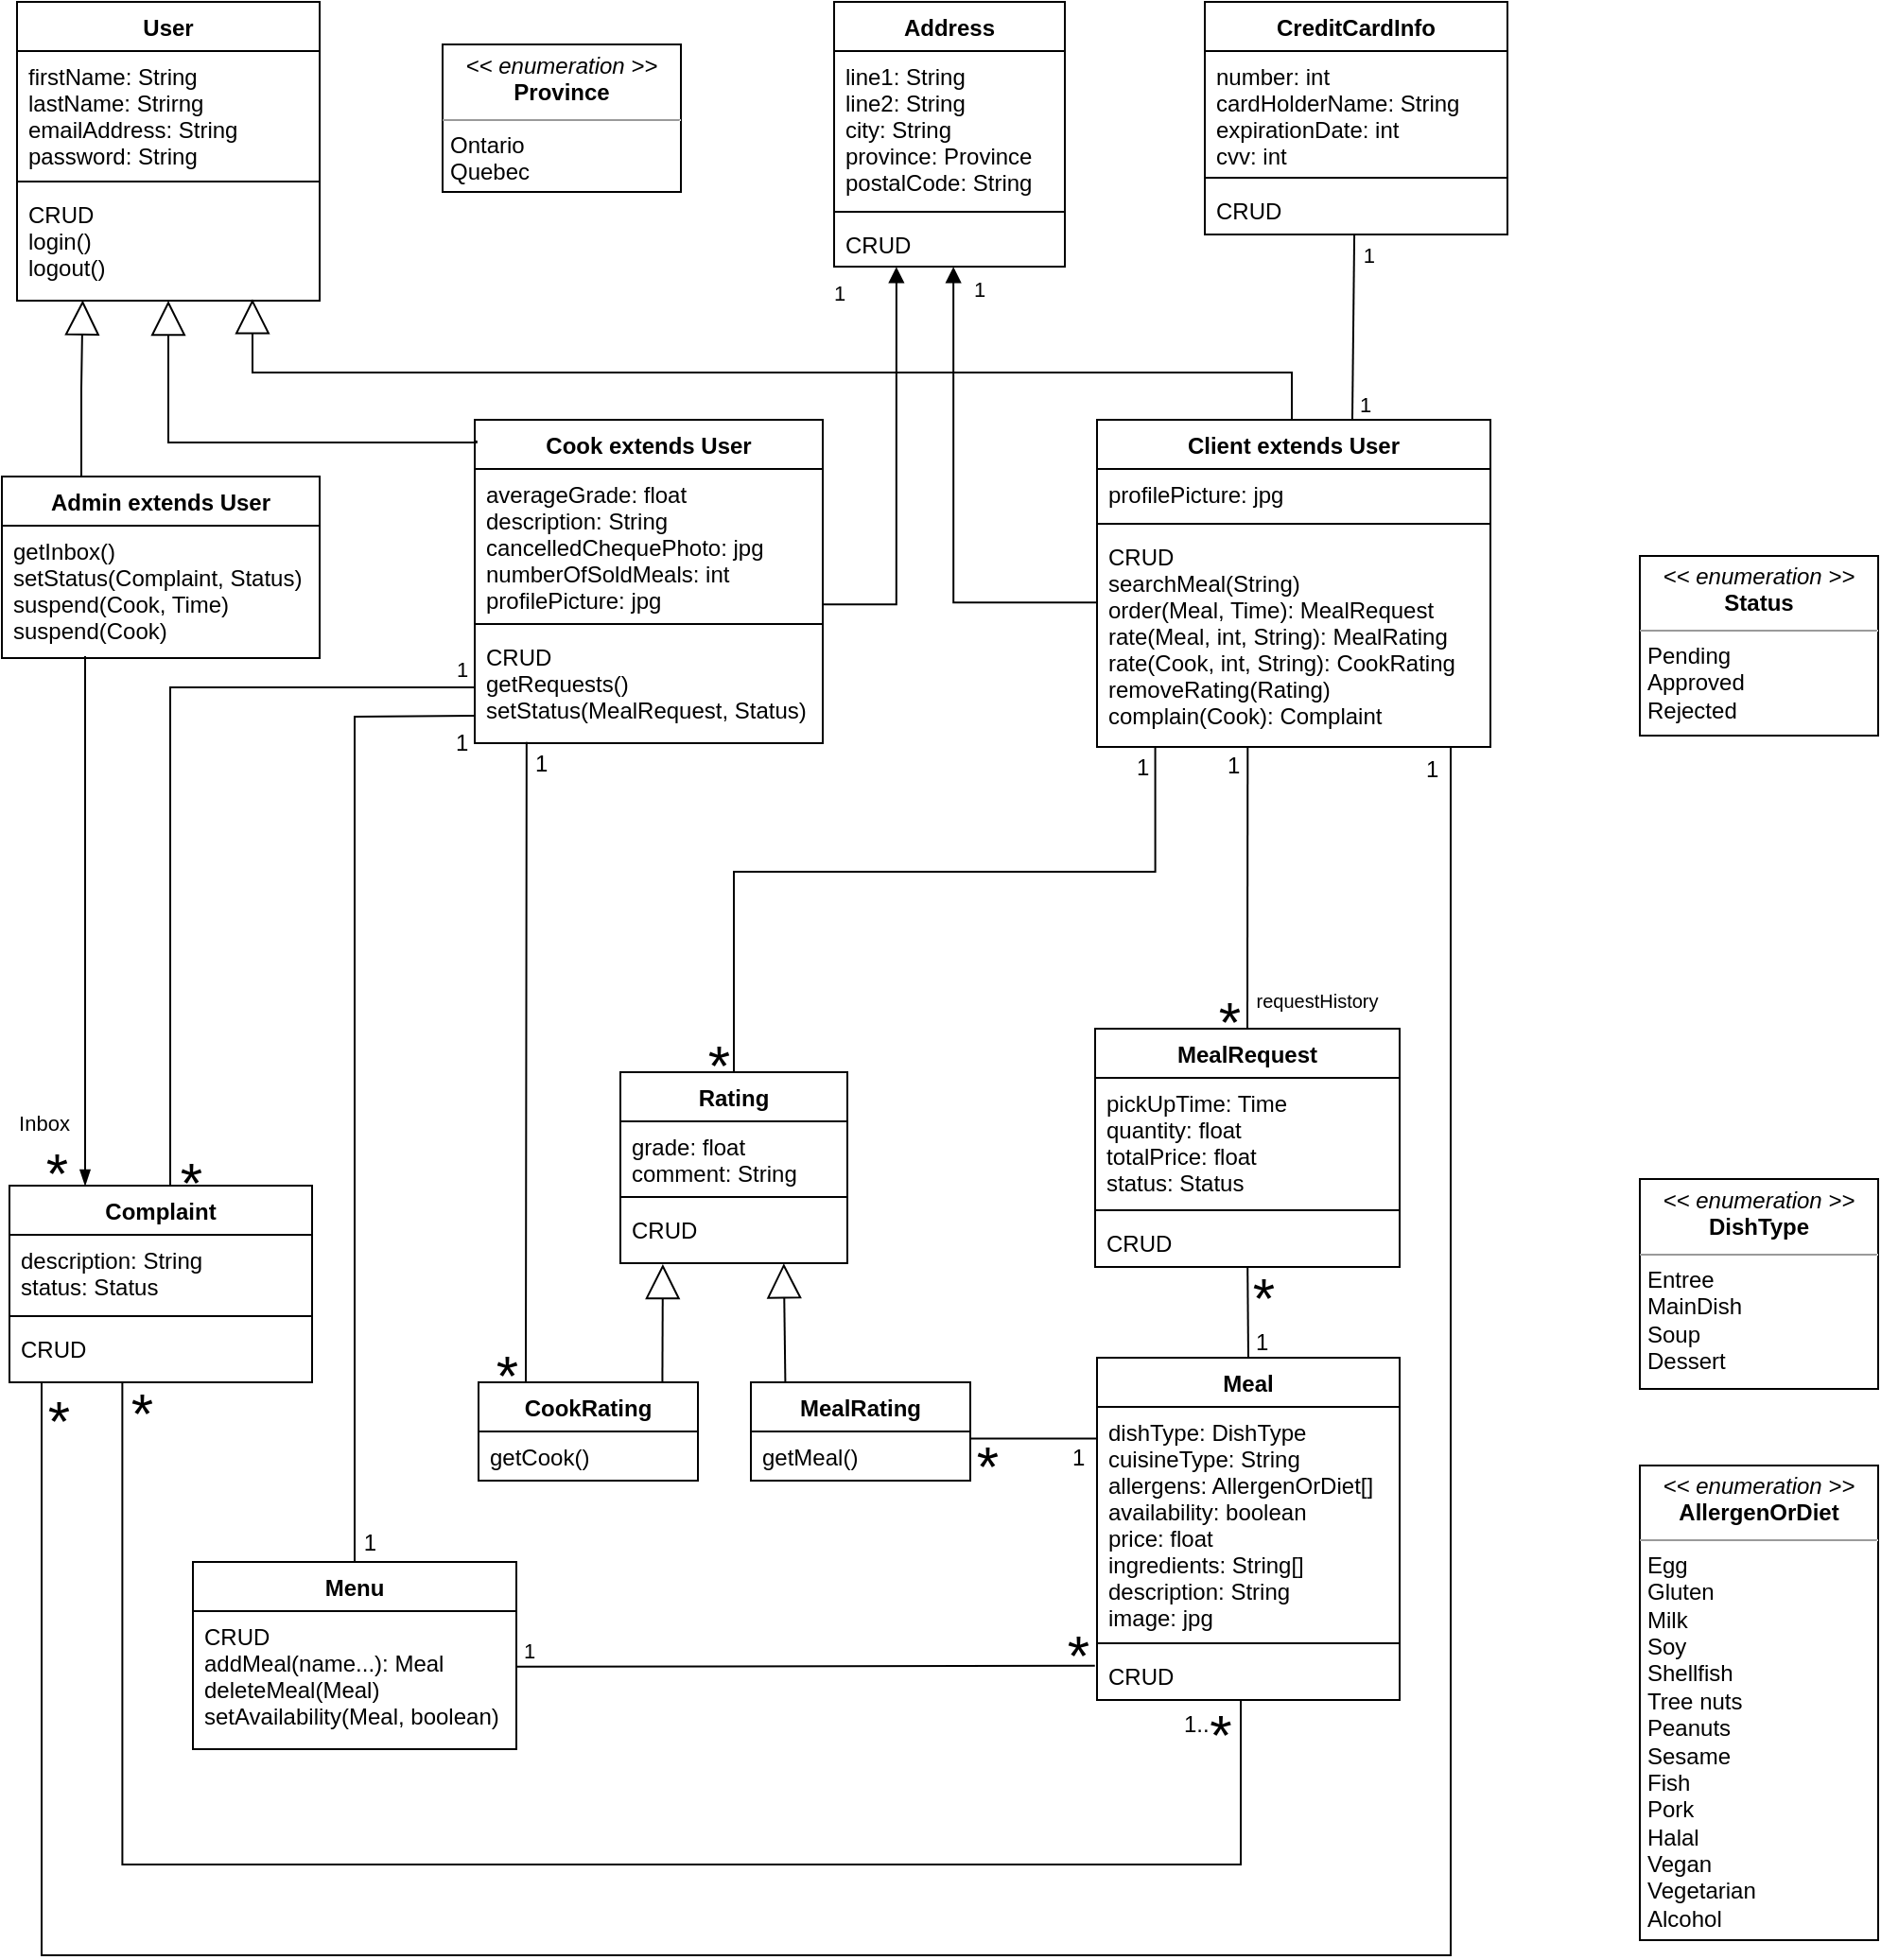 <mxfile version="20.5.0" type="google"><diagram name="Page-1" id="c4acf3e9-155e-7222-9cf6-157b1a14988f"><mxGraphModel dx="2076" dy="1142" grid="0" gridSize="10" guides="1" tooltips="1" connect="1" arrows="1" fold="1" page="1" pageScale="1" pageWidth="850" pageHeight="1100" background="none" math="0" shadow="0"><root><mxCell id="0"/><mxCell id="1" parent="0"/><mxCell id="-q9s0DJmHzJcEu9GA5iP-1" value="User" style="swimlane;fontStyle=1;align=center;verticalAlign=top;childLayout=stackLayout;horizontal=1;startSize=26;horizontalStack=0;resizeParent=1;resizeParentMax=0;resizeLast=0;collapsible=1;marginBottom=0;" parent="1" vertex="1"><mxGeometry x="41" y="11" width="160" height="158" as="geometry"/></mxCell><mxCell id="-q9s0DJmHzJcEu9GA5iP-2" value="firstName: String&#10;lastName: Strirng&#10;emailAddress: String&#10;password: String" style="text;strokeColor=none;fillColor=none;align=left;verticalAlign=top;spacingLeft=4;spacingRight=4;overflow=hidden;rotatable=0;points=[[0,0.5],[1,0.5]];portConstraint=eastwest;" parent="-q9s0DJmHzJcEu9GA5iP-1" vertex="1"><mxGeometry y="26" width="160" height="65" as="geometry"/></mxCell><mxCell id="-q9s0DJmHzJcEu9GA5iP-3" value="" style="line;strokeWidth=1;fillColor=none;align=left;verticalAlign=middle;spacingTop=-1;spacingLeft=3;spacingRight=3;rotatable=0;labelPosition=right;points=[];portConstraint=eastwest;strokeColor=inherit;" parent="-q9s0DJmHzJcEu9GA5iP-1" vertex="1"><mxGeometry y="91" width="160" height="8" as="geometry"/></mxCell><mxCell id="-q9s0DJmHzJcEu9GA5iP-4" value="CRUD&#10;login()&#10;logout()" style="text;strokeColor=none;fillColor=none;align=left;verticalAlign=top;spacingLeft=4;spacingRight=4;overflow=hidden;rotatable=0;points=[[0,0.5],[1,0.5]];portConstraint=eastwest;fontStyle=0" parent="-q9s0DJmHzJcEu9GA5iP-1" vertex="1"><mxGeometry y="99" width="160" height="59" as="geometry"/></mxCell><mxCell id="-q9s0DJmHzJcEu9GA5iP-23" value="&lt;p style=&quot;margin:0px;margin-top:4px;text-align:center;&quot;&gt;&lt;i&gt;&amp;lt;&amp;lt; enumeration &amp;gt;&amp;gt;&lt;/i&gt;&lt;br&gt;&lt;b&gt;Province&lt;/b&gt;&lt;/p&gt;&lt;hr size=&quot;1&quot;&gt;&lt;p style=&quot;margin:0px;margin-left:4px;&quot;&gt;Ontario&lt;/p&gt;&lt;p style=&quot;margin:0px;margin-left:4px;&quot;&gt;Quebec&lt;/p&gt;" style="verticalAlign=top;align=left;overflow=fill;fontSize=12;fontFamily=Helvetica;html=1;" parent="1" vertex="1"><mxGeometry x="266" y="33.5" width="126" height="78" as="geometry"/></mxCell><mxCell id="-q9s0DJmHzJcEu9GA5iP-24" value="Admin extends User" style="swimlane;fontStyle=1;align=center;verticalAlign=top;childLayout=stackLayout;horizontal=1;startSize=26;horizontalStack=0;resizeParent=1;resizeParentMax=0;resizeLast=0;collapsible=1;marginBottom=0;" parent="1" vertex="1"><mxGeometry x="33" y="262" width="168" height="96" as="geometry"/></mxCell><mxCell id="-q9s0DJmHzJcEu9GA5iP-27" value="getInbox()&#10;setStatus(Complaint, Status)&#10;suspend(Cook, Time)&#10;suspend(Cook)" style="text;strokeColor=none;fillColor=none;align=left;verticalAlign=top;spacingLeft=4;spacingRight=4;overflow=hidden;rotatable=0;points=[[0,0.5],[1,0.5]];portConstraint=eastwest;" parent="-q9s0DJmHzJcEu9GA5iP-24" vertex="1"><mxGeometry y="26" width="168" height="70" as="geometry"/></mxCell><mxCell id="-q9s0DJmHzJcEu9GA5iP-30" value="Cook extends User" style="swimlane;fontStyle=1;align=center;verticalAlign=top;childLayout=stackLayout;horizontal=1;startSize=26;horizontalStack=0;resizeParent=1;resizeParentMax=0;resizeLast=0;collapsible=1;marginBottom=0;" parent="1" vertex="1"><mxGeometry x="283" y="232" width="184" height="171" as="geometry"/></mxCell><mxCell id="-q9s0DJmHzJcEu9GA5iP-31" value="averageGrade: float&#10;description: String&#10;cancelledChequePhoto: jpg&#10;numberOfSoldMeals: int&#10;profilePicture: jpg" style="text;strokeColor=none;fillColor=none;align=left;verticalAlign=top;spacingLeft=4;spacingRight=4;overflow=hidden;rotatable=0;points=[[0,0.5],[1,0.5]];portConstraint=eastwest;" parent="-q9s0DJmHzJcEu9GA5iP-30" vertex="1"><mxGeometry y="26" width="184" height="78" as="geometry"/></mxCell><mxCell id="-q9s0DJmHzJcEu9GA5iP-32" value="" style="line;strokeWidth=1;fillColor=none;align=left;verticalAlign=middle;spacingTop=-1;spacingLeft=3;spacingRight=3;rotatable=0;labelPosition=right;points=[];portConstraint=eastwest;strokeColor=inherit;" parent="-q9s0DJmHzJcEu9GA5iP-30" vertex="1"><mxGeometry y="104" width="184" height="8" as="geometry"/></mxCell><mxCell id="-q9s0DJmHzJcEu9GA5iP-33" value="CRUD&#10;getRequests()&#10;setStatus(MealRequest, Status)" style="text;strokeColor=none;fillColor=none;align=left;verticalAlign=top;spacingLeft=4;spacingRight=4;overflow=hidden;rotatable=0;points=[[0,0.5],[1,0.5]];portConstraint=eastwest;" parent="-q9s0DJmHzJcEu9GA5iP-30" vertex="1"><mxGeometry y="112" width="184" height="59" as="geometry"/></mxCell><mxCell id="-q9s0DJmHzJcEu9GA5iP-35" value="" style="endArrow=block;endSize=16;endFill=0;html=1;rounded=0;exitX=0.005;exitY=0.064;exitDx=0;exitDy=0;exitPerimeter=0;edgeStyle=orthogonalEdgeStyle;" parent="1" source="-q9s0DJmHzJcEu9GA5iP-30" target="-q9s0DJmHzJcEu9GA5iP-4" edge="1"><mxGeometry width="160" relative="1" as="geometry"><mxPoint x="158" y="297" as="sourcePoint"/><mxPoint x="318" y="297" as="targetPoint"/><Array as="points"><mxPoint x="121" y="244"/></Array></mxGeometry></mxCell><mxCell id="-q9s0DJmHzJcEu9GA5iP-37" value="Client extends User" style="swimlane;fontStyle=1;align=center;verticalAlign=top;childLayout=stackLayout;horizontal=1;startSize=26;horizontalStack=0;resizeParent=1;resizeParentMax=0;resizeLast=0;collapsible=1;marginBottom=0;" parent="1" vertex="1"><mxGeometry x="612" y="232" width="208" height="173" as="geometry"/></mxCell><mxCell id="3aVULZ-P_Z6kBedLk_lF-31" value="profilePicture: jpg" style="text;strokeColor=none;fillColor=none;align=left;verticalAlign=top;spacingLeft=4;spacingRight=4;overflow=hidden;rotatable=0;points=[[0,0.5],[1,0.5]];portConstraint=eastwest;" parent="-q9s0DJmHzJcEu9GA5iP-37" vertex="1"><mxGeometry y="26" width="208" height="25" as="geometry"/></mxCell><mxCell id="3aVULZ-P_Z6kBedLk_lF-32" value="" style="line;strokeWidth=1;fillColor=none;align=left;verticalAlign=middle;spacingTop=-1;spacingLeft=3;spacingRight=3;rotatable=0;labelPosition=right;points=[];portConstraint=eastwest;strokeColor=inherit;labelBackgroundColor=none;fontSize=12;" parent="-q9s0DJmHzJcEu9GA5iP-37" vertex="1"><mxGeometry y="51" width="208" height="8" as="geometry"/></mxCell><mxCell id="-q9s0DJmHzJcEu9GA5iP-40" value="CRUD&#10;searchMeal(String)&#10;order(Meal, Time): MealRequest&#10;rate(Meal, int, String): MealRating&#10;rate(Cook, int, String): CookRating&#10;removeRating(Rating)&#10;complain(Cook): Complaint" style="text;strokeColor=none;fillColor=none;align=left;verticalAlign=top;spacingLeft=4;spacingRight=4;overflow=hidden;rotatable=0;points=[[0,0.5],[1,0.5]];portConstraint=eastwest;" parent="-q9s0DJmHzJcEu9GA5iP-37" vertex="1"><mxGeometry y="59" width="208" height="114" as="geometry"/></mxCell><mxCell id="-q9s0DJmHzJcEu9GA5iP-41" value="" style="endArrow=block;endSize=16;endFill=0;html=1;rounded=0;edgeStyle=orthogonalEdgeStyle;entryX=0.778;entryY=0.986;entryDx=0;entryDy=0;entryPerimeter=0;" parent="1" source="-q9s0DJmHzJcEu9GA5iP-37" target="-q9s0DJmHzJcEu9GA5iP-4" edge="1"><mxGeometry x="0.251" y="-77" width="160" relative="1" as="geometry"><mxPoint x="937" y="236" as="sourcePoint"/><mxPoint x="166" y="179" as="targetPoint"/><Array as="points"><mxPoint x="715" y="207"/><mxPoint x="166" y="207"/></Array><mxPoint x="1" as="offset"/></mxGeometry></mxCell><mxCell id="-q9s0DJmHzJcEu9GA5iP-42" value="" style="endArrow=block;endSize=16;endFill=0;html=1;rounded=0;exitX=0.25;exitY=0;exitDx=0;exitDy=0;entryX=0.217;entryY=0.996;entryDx=0;entryDy=0;entryPerimeter=0;edgeStyle=orthogonalEdgeStyle;" parent="1" source="-q9s0DJmHzJcEu9GA5iP-24" target="-q9s0DJmHzJcEu9GA5iP-4" edge="1"><mxGeometry x="0.037" y="117" width="160" relative="1" as="geometry"><mxPoint x="203" y="266" as="sourcePoint"/><mxPoint x="363" y="266" as="targetPoint"/><mxPoint as="offset"/></mxGeometry></mxCell><mxCell id="-q9s0DJmHzJcEu9GA5iP-43" value="Address" style="swimlane;fontStyle=1;align=center;verticalAlign=top;childLayout=stackLayout;horizontal=1;startSize=26;horizontalStack=0;resizeParent=1;resizeParentMax=0;resizeLast=0;collapsible=1;marginBottom=0;" parent="1" vertex="1"><mxGeometry x="473" y="11" width="122" height="140" as="geometry"/></mxCell><mxCell id="-q9s0DJmHzJcEu9GA5iP-44" value="line1: String&#10;line2: String&#10;city: String&#10;province: Province&#10;postalCode: String" style="text;strokeColor=none;fillColor=none;align=left;verticalAlign=top;spacingLeft=4;spacingRight=4;overflow=hidden;rotatable=0;points=[[0,0.5],[1,0.5]];portConstraint=eastwest;" parent="-q9s0DJmHzJcEu9GA5iP-43" vertex="1"><mxGeometry y="26" width="122" height="81" as="geometry"/></mxCell><mxCell id="-q9s0DJmHzJcEu9GA5iP-45" value="" style="line;strokeWidth=1;fillColor=none;align=left;verticalAlign=middle;spacingTop=-1;spacingLeft=3;spacingRight=3;rotatable=0;labelPosition=right;points=[];portConstraint=eastwest;strokeColor=inherit;" parent="-q9s0DJmHzJcEu9GA5iP-43" vertex="1"><mxGeometry y="107" width="122" height="8" as="geometry"/></mxCell><mxCell id="-q9s0DJmHzJcEu9GA5iP-46" value="CRUD" style="text;strokeColor=none;fillColor=none;align=left;verticalAlign=top;spacingLeft=4;spacingRight=4;overflow=hidden;rotatable=0;points=[[0,0.5],[1,0.5]];portConstraint=eastwest;" parent="-q9s0DJmHzJcEu9GA5iP-43" vertex="1"><mxGeometry y="115" width="122" height="25" as="geometry"/></mxCell><mxCell id="-q9s0DJmHzJcEu9GA5iP-47" value="CreditCardInfo" style="swimlane;fontStyle=1;align=center;verticalAlign=top;childLayout=stackLayout;horizontal=1;startSize=26;horizontalStack=0;resizeParent=1;resizeParentMax=0;resizeLast=0;collapsible=1;marginBottom=0;" parent="1" vertex="1"><mxGeometry x="669" y="11" width="160" height="123" as="geometry"/></mxCell><mxCell id="-q9s0DJmHzJcEu9GA5iP-48" value="number: int&#10;cardHolderName: String&#10;expirationDate: int&#10;cvv: int" style="text;strokeColor=none;fillColor=none;align=left;verticalAlign=top;spacingLeft=4;spacingRight=4;overflow=hidden;rotatable=0;points=[[0,0.5],[1,0.5]];portConstraint=eastwest;" parent="-q9s0DJmHzJcEu9GA5iP-47" vertex="1"><mxGeometry y="26" width="160" height="63" as="geometry"/></mxCell><mxCell id="-q9s0DJmHzJcEu9GA5iP-49" value="" style="line;strokeWidth=1;fillColor=none;align=left;verticalAlign=middle;spacingTop=-1;spacingLeft=3;spacingRight=3;rotatable=0;labelPosition=right;points=[];portConstraint=eastwest;strokeColor=inherit;" parent="-q9s0DJmHzJcEu9GA5iP-47" vertex="1"><mxGeometry y="89" width="160" height="8" as="geometry"/></mxCell><mxCell id="-q9s0DJmHzJcEu9GA5iP-50" value="CRUD" style="text;strokeColor=none;fillColor=none;align=left;verticalAlign=top;spacingLeft=4;spacingRight=4;overflow=hidden;rotatable=0;points=[[0,0.5],[1,0.5]];portConstraint=eastwest;" parent="-q9s0DJmHzJcEu9GA5iP-47" vertex="1"><mxGeometry y="97" width="160" height="26" as="geometry"/></mxCell><mxCell id="-q9s0DJmHzJcEu9GA5iP-54" value="" style="endArrow=block;endFill=1;html=1;align=left;verticalAlign=top;rounded=0;exitX=0.999;exitY=0.918;exitDx=0;exitDy=0;exitPerimeter=0;entryX=0.27;entryY=1.007;entryDx=0;entryDy=0;entryPerimeter=0;edgeStyle=orthogonalEdgeStyle;" parent="1" source="-q9s0DJmHzJcEu9GA5iP-31" target="-q9s0DJmHzJcEu9GA5iP-46" edge="1"><mxGeometry x="-0.784" y="-41" relative="1" as="geometry"><mxPoint x="660.816" y="333.572" as="sourcePoint"/><mxPoint x="676" y="206.5" as="targetPoint"/><mxPoint x="-5" y="19" as="offset"/></mxGeometry></mxCell><mxCell id="-q9s0DJmHzJcEu9GA5iP-55" value="1" style="edgeLabel;resizable=0;html=1;align=left;verticalAlign=bottom;" parent="-q9s0DJmHzJcEu9GA5iP-54" connectable="0" vertex="1"><mxGeometry x="-1" relative="1" as="geometry"><mxPoint x="78" y="-158" as="offset"/></mxGeometry></mxCell><mxCell id="-q9s0DJmHzJcEu9GA5iP-56" value="" style="endArrow=block;endFill=1;html=1;align=left;verticalAlign=top;rounded=0;exitX=0.001;exitY=0.33;exitDx=0;exitDy=0;exitPerimeter=0;entryX=0.517;entryY=1.003;entryDx=0;entryDy=0;entryPerimeter=0;edgeStyle=orthogonalEdgeStyle;" parent="1" source="-q9s0DJmHzJcEu9GA5iP-40" target="-q9s0DJmHzJcEu9GA5iP-46" edge="1"><mxGeometry x="-0.467" y="35" relative="1" as="geometry"><mxPoint x="408" y="230" as="sourcePoint"/><mxPoint x="707" y="198" as="targetPoint"/><mxPoint x="35" y="35" as="offset"/></mxGeometry></mxCell><mxCell id="-q9s0DJmHzJcEu9GA5iP-57" value="1" style="edgeLabel;resizable=0;html=1;align=left;verticalAlign=bottom;" parent="-q9s0DJmHzJcEu9GA5iP-56" connectable="0" vertex="1"><mxGeometry x="-1" relative="1" as="geometry"><mxPoint x="-141" y="-155" as="offset"/></mxGeometry></mxCell><mxCell id="-q9s0DJmHzJcEu9GA5iP-64" value="Complaint" style="swimlane;fontStyle=1;align=center;verticalAlign=top;childLayout=stackLayout;horizontal=1;startSize=26;horizontalStack=0;resizeParent=1;resizeParentMax=0;resizeLast=0;collapsible=1;marginBottom=0;" parent="1" vertex="1"><mxGeometry x="37" y="637" width="160" height="104" as="geometry"/></mxCell><mxCell id="-q9s0DJmHzJcEu9GA5iP-65" value="description: String&#10;status: Status" style="text;strokeColor=none;fillColor=none;align=left;verticalAlign=top;spacingLeft=4;spacingRight=4;overflow=hidden;rotatable=0;points=[[0,0.5],[1,0.5]];portConstraint=eastwest;" parent="-q9s0DJmHzJcEu9GA5iP-64" vertex="1"><mxGeometry y="26" width="160" height="39" as="geometry"/></mxCell><mxCell id="-q9s0DJmHzJcEu9GA5iP-66" value="" style="line;strokeWidth=1;fillColor=none;align=left;verticalAlign=middle;spacingTop=-1;spacingLeft=3;spacingRight=3;rotatable=0;labelPosition=right;points=[];portConstraint=eastwest;strokeColor=inherit;" parent="-q9s0DJmHzJcEu9GA5iP-64" vertex="1"><mxGeometry y="65" width="160" height="8" as="geometry"/></mxCell><mxCell id="-q9s0DJmHzJcEu9GA5iP-67" value="CRUD" style="text;strokeColor=none;fillColor=none;align=left;verticalAlign=top;spacingLeft=4;spacingRight=4;overflow=hidden;rotatable=0;points=[[0,0.5],[1,0.5]];portConstraint=eastwest;" parent="-q9s0DJmHzJcEu9GA5iP-64" vertex="1"><mxGeometry y="73" width="160" height="31" as="geometry"/></mxCell><mxCell id="-q9s0DJmHzJcEu9GA5iP-68" value="&lt;p style=&quot;margin:0px;margin-top:4px;text-align:center;&quot;&gt;&lt;i&gt;&amp;lt;&amp;lt; enumeration &amp;gt;&amp;gt;&lt;/i&gt;&lt;br&gt;&lt;b&gt;Status&lt;/b&gt;&lt;/p&gt;&lt;hr size=&quot;1&quot;&gt;&lt;p style=&quot;margin:0px;margin-left:4px;&quot;&gt;Pending&lt;/p&gt;&lt;p style=&quot;margin:0px;margin-left:4px;&quot;&gt;Approved&lt;/p&gt;&lt;p style=&quot;margin:0px;margin-left:4px;&quot;&gt;Rejected&lt;/p&gt;" style="verticalAlign=top;align=left;overflow=fill;fontSize=12;fontFamily=Helvetica;html=1;" parent="1" vertex="1"><mxGeometry x="899" y="304" width="126" height="95" as="geometry"/></mxCell><mxCell id="-q9s0DJmHzJcEu9GA5iP-69" value="Rating" style="swimlane;fontStyle=1;align=center;verticalAlign=top;childLayout=stackLayout;horizontal=1;startSize=26;horizontalStack=0;resizeParent=1;resizeParentMax=0;resizeLast=0;collapsible=1;marginBottom=0;" parent="1" vertex="1"><mxGeometry x="360" y="577" width="120" height="101" as="geometry"/></mxCell><mxCell id="-q9s0DJmHzJcEu9GA5iP-70" value="grade: float&#10;comment: String" style="text;strokeColor=none;fillColor=none;align=left;verticalAlign=top;spacingLeft=4;spacingRight=4;overflow=hidden;rotatable=0;points=[[0,0.5],[1,0.5]];portConstraint=eastwest;" parent="-q9s0DJmHzJcEu9GA5iP-69" vertex="1"><mxGeometry y="26" width="120" height="36" as="geometry"/></mxCell><mxCell id="-q9s0DJmHzJcEu9GA5iP-71" value="" style="line;strokeWidth=1;fillColor=none;align=left;verticalAlign=middle;spacingTop=-1;spacingLeft=3;spacingRight=3;rotatable=0;labelPosition=right;points=[];portConstraint=eastwest;strokeColor=inherit;" parent="-q9s0DJmHzJcEu9GA5iP-69" vertex="1"><mxGeometry y="62" width="120" height="8" as="geometry"/></mxCell><mxCell id="-q9s0DJmHzJcEu9GA5iP-72" value="CRUD" style="text;strokeColor=none;fillColor=none;align=left;verticalAlign=top;spacingLeft=4;spacingRight=4;overflow=hidden;rotatable=0;points=[[0,0.5],[1,0.5]];portConstraint=eastwest;" parent="-q9s0DJmHzJcEu9GA5iP-69" vertex="1"><mxGeometry y="70" width="120" height="31" as="geometry"/></mxCell><mxCell id="-q9s0DJmHzJcEu9GA5iP-79" value="CookRating" style="swimlane;fontStyle=1;align=center;verticalAlign=top;childLayout=stackLayout;horizontal=1;startSize=26;horizontalStack=0;resizeParent=1;resizeParentMax=0;resizeLast=0;collapsible=1;marginBottom=0;" parent="1" vertex="1"><mxGeometry x="285" y="741" width="116" height="52" as="geometry"/></mxCell><mxCell id="-q9s0DJmHzJcEu9GA5iP-82" value="getCook()" style="text;strokeColor=none;fillColor=none;align=left;verticalAlign=top;spacingLeft=4;spacingRight=4;overflow=hidden;rotatable=0;points=[[0,0.5],[1,0.5]];portConstraint=eastwest;" parent="-q9s0DJmHzJcEu9GA5iP-79" vertex="1"><mxGeometry y="26" width="116" height="26" as="geometry"/></mxCell><mxCell id="-q9s0DJmHzJcEu9GA5iP-83" value="" style="endArrow=none;html=1;rounded=0;fontSize=12;entryX=0.218;entryY=-0.008;entryDx=0;entryDy=0;entryPerimeter=0;edgeStyle=orthogonalEdgeStyle;exitX=0.149;exitY=0.99;exitDx=0;exitDy=0;exitPerimeter=0;" parent="1" source="-q9s0DJmHzJcEu9GA5iP-33" target="-q9s0DJmHzJcEu9GA5iP-79" edge="1"><mxGeometry relative="1" as="geometry"><mxPoint x="346" y="479" as="sourcePoint"/><mxPoint x="549" y="599" as="targetPoint"/><Array as="points"><mxPoint x="310" y="421"/><mxPoint x="310" y="421"/><mxPoint x="310" y="740"/></Array></mxGeometry></mxCell><mxCell id="-q9s0DJmHzJcEu9GA5iP-84" value="1" style="edgeLabel;resizable=0;html=1;align=left;verticalAlign=bottom;labelBackgroundColor=none;fontSize=12;" parent="-q9s0DJmHzJcEu9GA5iP-83" connectable="0" vertex="1"><mxGeometry x="-1" relative="1" as="geometry"><mxPoint x="3" y="20" as="offset"/></mxGeometry></mxCell><mxCell id="-q9s0DJmHzJcEu9GA5iP-85" value="&lt;font style=&quot;font-size: 30px;&quot;&gt;*&lt;/font&gt;" style="edgeLabel;resizable=0;html=1;align=right;verticalAlign=bottom;labelBackgroundColor=none;fontSize=12;" parent="-q9s0DJmHzJcEu9GA5iP-83" connectable="0" vertex="1"><mxGeometry x="1" relative="1" as="geometry"><mxPoint x="-4" y="17" as="offset"/></mxGeometry></mxCell><mxCell id="-q9s0DJmHzJcEu9GA5iP-86" value="MealRating" style="swimlane;fontStyle=1;align=center;verticalAlign=top;childLayout=stackLayout;horizontal=1;startSize=26;horizontalStack=0;resizeParent=1;resizeParentMax=0;resizeLast=0;collapsible=1;marginBottom=0;" parent="1" vertex="1"><mxGeometry x="429" y="741" width="116" height="52" as="geometry"/></mxCell><mxCell id="dLfZFS-E4HPgalOEL9z7-13" value="getMeal()" style="text;strokeColor=none;fillColor=none;align=left;verticalAlign=top;spacingLeft=4;spacingRight=4;overflow=hidden;rotatable=0;points=[[0,0.5],[1,0.5]];portConstraint=eastwest;" parent="-q9s0DJmHzJcEu9GA5iP-86" vertex="1"><mxGeometry y="26" width="116" height="26" as="geometry"/></mxCell><mxCell id="-q9s0DJmHzJcEu9GA5iP-92" value="" style="endArrow=block;endSize=16;endFill=0;html=1;rounded=0;exitX=0.838;exitY=0;exitDx=0;exitDy=0;exitPerimeter=0;entryX=0.187;entryY=1.016;entryDx=0;entryDy=0;entryPerimeter=0;" parent="1" source="-q9s0DJmHzJcEu9GA5iP-79" target="-q9s0DJmHzJcEu9GA5iP-72" edge="1"><mxGeometry x="0.037" y="117" width="160" relative="1" as="geometry"><mxPoint x="383" y="728" as="sourcePoint"/><mxPoint x="382" y="700" as="targetPoint"/><mxPoint as="offset"/></mxGeometry></mxCell><mxCell id="-q9s0DJmHzJcEu9GA5iP-93" value="" style="endArrow=block;endSize=16;endFill=0;html=1;rounded=0;entryX=0.72;entryY=1.003;entryDx=0;entryDy=0;entryPerimeter=0;exitX=0.157;exitY=0.004;exitDx=0;exitDy=0;exitPerimeter=0;" parent="1" source="-q9s0DJmHzJcEu9GA5iP-86" target="-q9s0DJmHzJcEu9GA5iP-72" edge="1"><mxGeometry x="0.037" y="117" width="160" relative="1" as="geometry"><mxPoint x="447" y="731" as="sourcePoint"/><mxPoint x="568" y="721" as="targetPoint"/><mxPoint as="offset"/></mxGeometry></mxCell><mxCell id="-q9s0DJmHzJcEu9GA5iP-94" value="&lt;p style=&quot;margin:0px;margin-top:4px;text-align:center;&quot;&gt;&lt;i&gt;&amp;lt;&amp;lt; enumeration &amp;gt;&amp;gt;&lt;/i&gt;&lt;br&gt;&lt;b&gt;AllergenOrDiet&lt;/b&gt;&lt;/p&gt;&lt;hr size=&quot;1&quot;&gt;&lt;p style=&quot;margin: 0px 0px 0px 4px;&quot;&gt;Egg&lt;/p&gt;&lt;p style=&quot;margin: 0px 0px 0px 4px;&quot;&gt;Gluten&lt;/p&gt;&lt;p style=&quot;margin: 0px 0px 0px 4px;&quot;&gt;Milk&lt;/p&gt;&lt;p style=&quot;margin: 0px 0px 0px 4px;&quot;&gt;Soy&lt;/p&gt;&lt;p style=&quot;margin: 0px 0px 0px 4px;&quot;&gt;Shellfish&lt;/p&gt;&lt;p style=&quot;margin: 0px 0px 0px 4px;&quot;&gt;Tree nuts&lt;/p&gt;&lt;p style=&quot;margin: 0px 0px 0px 4px;&quot;&gt;Peanuts&lt;/p&gt;&lt;p style=&quot;margin: 0px 0px 0px 4px;&quot;&gt;Sesame&lt;/p&gt;&lt;p style=&quot;margin: 0px 0px 0px 4px;&quot;&gt;Fish&lt;/p&gt;&lt;p style=&quot;margin: 0px 0px 0px 4px;&quot;&gt;Pork&lt;/p&gt;&lt;p style=&quot;margin: 0px 0px 0px 4px;&quot;&gt;Halal&lt;/p&gt;&lt;p style=&quot;margin: 0px 0px 0px 4px;&quot;&gt;Vegan&lt;/p&gt;&lt;p style=&quot;margin: 0px 0px 0px 4px;&quot;&gt;Vegetarian&lt;/p&gt;&lt;p style=&quot;margin: 0px 0px 0px 4px;&quot;&gt;Alcohol&lt;/p&gt;" style="verticalAlign=top;align=left;overflow=fill;fontSize=12;fontFamily=Helvetica;html=1;" parent="1" vertex="1"><mxGeometry x="899" y="785" width="126" height="251" as="geometry"/></mxCell><mxCell id="-q9s0DJmHzJcEu9GA5iP-95" value="&lt;p style=&quot;margin:0px;margin-top:4px;text-align:center;&quot;&gt;&lt;i&gt;&amp;lt;&amp;lt; enumeration &amp;gt;&amp;gt;&lt;/i&gt;&lt;br&gt;&lt;b&gt;DishType&lt;/b&gt;&lt;/p&gt;&lt;hr size=&quot;1&quot;&gt;&lt;p style=&quot;margin: 0px 0px 0px 4px;&quot;&gt;Entree&lt;/p&gt;&lt;p style=&quot;margin: 0px 0px 0px 4px;&quot;&gt;MainDish&lt;/p&gt;&lt;p style=&quot;margin: 0px 0px 0px 4px;&quot;&gt;Soup&lt;/p&gt;&lt;p style=&quot;margin: 0px 0px 0px 4px;&quot;&gt;Dessert&lt;/p&gt;" style="verticalAlign=top;align=left;overflow=fill;fontSize=12;fontFamily=Helvetica;html=1;" parent="1" vertex="1"><mxGeometry x="899" y="633.5" width="126" height="111" as="geometry"/></mxCell><mxCell id="-q9s0DJmHzJcEu9GA5iP-103" value="Meal" style="swimlane;fontStyle=1;align=center;verticalAlign=top;childLayout=stackLayout;horizontal=1;startSize=26;horizontalStack=0;resizeParent=1;resizeParentMax=0;resizeLast=0;collapsible=1;marginBottom=0;" parent="1" vertex="1"><mxGeometry x="612" y="728" width="160" height="181" as="geometry"/></mxCell><mxCell id="-q9s0DJmHzJcEu9GA5iP-104" value="dishType: DishType&#10;cuisineType: String&#10;allergens: AllergenOrDiet[]&#10;availability: boolean&#10;price: float&#10;ingredients: String[]&#10;description: String&#10;image: jpg" style="text;strokeColor=none;fillColor=none;align=left;verticalAlign=top;spacingLeft=4;spacingRight=4;overflow=hidden;rotatable=0;points=[[0,0.5],[1,0.5]];portConstraint=eastwest;" parent="-q9s0DJmHzJcEu9GA5iP-103" vertex="1"><mxGeometry y="26" width="160" height="121" as="geometry"/></mxCell><mxCell id="-q9s0DJmHzJcEu9GA5iP-105" value="" style="line;strokeWidth=1;fillColor=none;align=left;verticalAlign=middle;spacingTop=-1;spacingLeft=3;spacingRight=3;rotatable=0;labelPosition=right;points=[];portConstraint=eastwest;strokeColor=inherit;" parent="-q9s0DJmHzJcEu9GA5iP-103" vertex="1"><mxGeometry y="147" width="160" height="8" as="geometry"/></mxCell><mxCell id="-q9s0DJmHzJcEu9GA5iP-106" value="CRUD" style="text;strokeColor=none;fillColor=none;align=left;verticalAlign=top;spacingLeft=4;spacingRight=4;overflow=hidden;rotatable=0;points=[[0,0.5],[1,0.5]];portConstraint=eastwest;" parent="-q9s0DJmHzJcEu9GA5iP-103" vertex="1"><mxGeometry y="155" width="160" height="26" as="geometry"/></mxCell><mxCell id="-q9s0DJmHzJcEu9GA5iP-107" value="Menu" style="swimlane;fontStyle=1;align=center;verticalAlign=top;childLayout=stackLayout;horizontal=1;startSize=26;horizontalStack=0;resizeParent=1;resizeParentMax=0;resizeLast=0;collapsible=1;marginBottom=0;" parent="1" vertex="1"><mxGeometry x="134" y="836" width="171" height="99" as="geometry"/></mxCell><mxCell id="-q9s0DJmHzJcEu9GA5iP-110" value="CRUD&#10;addMeal(name...): Meal&#10;deleteMeal(Meal)&#10;setAvailability(Meal, boolean)&#10;" style="text;strokeColor=none;fillColor=none;align=left;verticalAlign=top;spacingLeft=4;spacingRight=4;overflow=hidden;rotatable=0;points=[[0,0.5],[1,0.5]];portConstraint=eastwest;" parent="-q9s0DJmHzJcEu9GA5iP-107" vertex="1"><mxGeometry y="26" width="171" height="73" as="geometry"/></mxCell><mxCell id="-q9s0DJmHzJcEu9GA5iP-111" value="MealRequest" style="swimlane;fontStyle=1;align=center;verticalAlign=top;childLayout=stackLayout;horizontal=1;startSize=26;horizontalStack=0;resizeParent=1;resizeParentMax=0;resizeLast=0;collapsible=1;marginBottom=0;" parent="1" vertex="1"><mxGeometry x="611" y="554" width="161" height="126" as="geometry"/></mxCell><mxCell id="-q9s0DJmHzJcEu9GA5iP-112" value="pickUpTime: Time&#10;quantity: float&#10;totalPrice: float&#10;status: Status" style="text;strokeColor=none;fillColor=none;align=left;verticalAlign=top;spacingLeft=4;spacingRight=4;overflow=hidden;rotatable=0;points=[[0,0.5],[1,0.5]];portConstraint=eastwest;" parent="-q9s0DJmHzJcEu9GA5iP-111" vertex="1"><mxGeometry y="26" width="161" height="66" as="geometry"/></mxCell><mxCell id="-q9s0DJmHzJcEu9GA5iP-113" value="" style="line;strokeWidth=1;fillColor=none;align=left;verticalAlign=middle;spacingTop=-1;spacingLeft=3;spacingRight=3;rotatable=0;labelPosition=right;points=[];portConstraint=eastwest;strokeColor=inherit;" parent="-q9s0DJmHzJcEu9GA5iP-111" vertex="1"><mxGeometry y="92" width="161" height="8" as="geometry"/></mxCell><mxCell id="-q9s0DJmHzJcEu9GA5iP-114" value="CRUD" style="text;strokeColor=none;fillColor=none;align=left;verticalAlign=top;spacingLeft=4;spacingRight=4;overflow=hidden;rotatable=0;points=[[0,0.5],[1,0.5]];portConstraint=eastwest;" parent="-q9s0DJmHzJcEu9GA5iP-111" vertex="1"><mxGeometry y="100" width="161" height="26" as="geometry"/></mxCell><mxCell id="-q9s0DJmHzJcEu9GA5iP-115" value="" style="endArrow=blockThin;html=1;rounded=0;fontSize=12;exitX=0.262;exitY=0.986;exitDx=0;exitDy=0;exitPerimeter=0;entryX=0.25;entryY=0;entryDx=0;entryDy=0;endFill=1;" parent="1" source="-q9s0DJmHzJcEu9GA5iP-27" target="-q9s0DJmHzJcEu9GA5iP-64" edge="1"><mxGeometry relative="1" as="geometry"><mxPoint x="264" y="519" as="sourcePoint"/><mxPoint x="424" y="519" as="targetPoint"/></mxGeometry></mxCell><mxCell id="-q9s0DJmHzJcEu9GA5iP-117" value="*" style="edgeLabel;resizable=0;html=1;align=right;verticalAlign=bottom;labelBackgroundColor=none;strokeWidth=12;fontSize=30;" parent="-q9s0DJmHzJcEu9GA5iP-115" connectable="0" vertex="1"><mxGeometry x="1" relative="1" as="geometry"><mxPoint x="-8" y="13" as="offset"/></mxGeometry></mxCell><mxCell id="7VfyJd80LTuh-UKs8Pog-1" value="Inbox" style="edgeLabel;html=1;align=center;verticalAlign=middle;resizable=0;points=[];" parent="-q9s0DJmHzJcEu9GA5iP-115" connectable="0" vertex="1"><mxGeometry x="0.693" y="1" relative="1" as="geometry"><mxPoint x="-23" y="10" as="offset"/></mxGeometry></mxCell><mxCell id="-q9s0DJmHzJcEu9GA5iP-121" value="" style="endArrow=none;html=1;rounded=0;fontSize=12;edgeStyle=orthogonalEdgeStyle;exitX=0.899;exitY=1;exitDx=0;exitDy=0;exitPerimeter=0;" parent="1" source="-q9s0DJmHzJcEu9GA5iP-40" target="-q9s0DJmHzJcEu9GA5iP-64" edge="1"><mxGeometry relative="1" as="geometry"><mxPoint x="799" y="406" as="sourcePoint"/><mxPoint x="207" y="514" as="targetPoint"/><Array as="points"><mxPoint x="799" y="1044"/><mxPoint x="54" y="1044"/></Array></mxGeometry></mxCell><mxCell id="-q9s0DJmHzJcEu9GA5iP-122" value="1" style="edgeLabel;resizable=0;html=1;align=left;verticalAlign=bottom;labelBackgroundColor=none;strokeWidth=12;fontSize=12;" parent="-q9s0DJmHzJcEu9GA5iP-121" connectable="0" vertex="1"><mxGeometry x="-1" relative="1" as="geometry"><mxPoint x="-15" y="20" as="offset"/></mxGeometry></mxCell><mxCell id="-q9s0DJmHzJcEu9GA5iP-123" value="*" style="edgeLabel;resizable=0;html=1;align=right;verticalAlign=bottom;labelBackgroundColor=none;strokeWidth=12;fontSize=30;" parent="-q9s0DJmHzJcEu9GA5iP-121" connectable="0" vertex="1"><mxGeometry x="1" relative="1" as="geometry"><mxPoint x="15" y="40" as="offset"/></mxGeometry></mxCell><mxCell id="-q9s0DJmHzJcEu9GA5iP-124" value="" style="endArrow=none;html=1;rounded=0;fontSize=12;exitX=0.001;exitY=0.754;exitDx=0;exitDy=0;exitPerimeter=0;edgeStyle=orthogonalEdgeStyle;" parent="1" source="-q9s0DJmHzJcEu9GA5iP-33" target="-q9s0DJmHzJcEu9GA5iP-107" edge="1"><mxGeometry relative="1" as="geometry"><mxPoint x="636.712" y="482.98" as="sourcePoint"/><mxPoint x="637" y="572.5" as="targetPoint"/><Array as="points"><mxPoint x="282" y="389"/><mxPoint x="220" y="389"/></Array></mxGeometry></mxCell><mxCell id="-q9s0DJmHzJcEu9GA5iP-125" value="1" style="edgeLabel;resizable=0;html=1;align=left;verticalAlign=bottom;labelBackgroundColor=none;strokeWidth=12;fontSize=12;" parent="-q9s0DJmHzJcEu9GA5iP-124" connectable="0" vertex="1"><mxGeometry x="-1" relative="1" as="geometry"><mxPoint x="-12" y="23" as="offset"/></mxGeometry></mxCell><mxCell id="-q9s0DJmHzJcEu9GA5iP-126" value="&lt;font style=&quot;font-size: 12px;&quot;&gt;1&lt;/font&gt;" style="edgeLabel;resizable=0;html=1;align=right;verticalAlign=bottom;labelBackgroundColor=none;strokeWidth=12;fontSize=30;" parent="-q9s0DJmHzJcEu9GA5iP-124" connectable="0" vertex="1"><mxGeometry x="1" relative="1" as="geometry"><mxPoint x="12" y="4" as="offset"/></mxGeometry></mxCell><mxCell id="3aVULZ-P_Z6kBedLk_lF-2" value="" style="endArrow=none;html=1;rounded=0;fontSize=12;entryX=0.373;entryY=0.997;entryDx=0;entryDy=0;entryPerimeter=0;edgeStyle=orthogonalEdgeStyle;exitX=0.475;exitY=1;exitDx=0;exitDy=0;exitPerimeter=0;" parent="1" source="-q9s0DJmHzJcEu9GA5iP-106" target="-q9s0DJmHzJcEu9GA5iP-67" edge="1"><mxGeometry relative="1" as="geometry"><mxPoint x="718" y="943" as="sourcePoint"/><mxPoint x="84" y="807.22" as="targetPoint"/><Array as="points"><mxPoint x="688" y="996"/><mxPoint x="97" y="996"/></Array></mxGeometry></mxCell><mxCell id="3aVULZ-P_Z6kBedLk_lF-3" value="1.." style="edgeLabel;resizable=0;html=1;align=left;verticalAlign=bottom;labelBackgroundColor=none;strokeWidth=12;fontSize=12;" parent="3aVULZ-P_Z6kBedLk_lF-2" connectable="0" vertex="1"><mxGeometry x="-1" relative="1" as="geometry"><mxPoint x="-32" y="21" as="offset"/></mxGeometry></mxCell><mxCell id="3aVULZ-P_Z6kBedLk_lF-4" value="*" style="edgeLabel;resizable=0;html=1;align=right;verticalAlign=bottom;labelBackgroundColor=none;strokeWidth=12;fontSize=30;" parent="3aVULZ-P_Z6kBedLk_lF-2" connectable="0" vertex="1"><mxGeometry x="1" relative="1" as="geometry"><mxPoint x="17" y="37" as="offset"/></mxGeometry></mxCell><mxCell id="3aVULZ-P_Z6kBedLk_lF-17" value="*" style="edgeLabel;html=1;align=center;verticalAlign=middle;resizable=0;points=[];fontSize=30;labelBackgroundColor=none;" parent="3aVULZ-P_Z6kBedLk_lF-2" vertex="1" connectable="0"><mxGeometry x="-0.825" y="-1" relative="1" as="geometry"><mxPoint x="-10" y="-64" as="offset"/></mxGeometry></mxCell><mxCell id="3aVULZ-P_Z6kBedLk_lF-6" value="" style="endArrow=none;html=1;rounded=0;fontSize=12;entryX=0.5;entryY=0;entryDx=0;entryDy=0;edgeStyle=orthogonalEdgeStyle;exitX=0.148;exitY=1.002;exitDx=0;exitDy=0;exitPerimeter=0;" parent="1" source="-q9s0DJmHzJcEu9GA5iP-40" target="-q9s0DJmHzJcEu9GA5iP-69" edge="1"><mxGeometry relative="1" as="geometry"><mxPoint x="655" y="417" as="sourcePoint"/><mxPoint x="24.0" y="175.0" as="targetPoint"/><Array as="points"><mxPoint x="643" y="471"/><mxPoint x="420" y="471"/></Array></mxGeometry></mxCell><mxCell id="3aVULZ-P_Z6kBedLk_lF-7" value="1" style="edgeLabel;resizable=0;html=1;align=left;verticalAlign=bottom;labelBackgroundColor=none;strokeWidth=12;fontSize=12;" parent="3aVULZ-P_Z6kBedLk_lF-6" connectable="0" vertex="1"><mxGeometry x="-1" relative="1" as="geometry"><mxPoint x="-12" y="19" as="offset"/></mxGeometry></mxCell><mxCell id="3aVULZ-P_Z6kBedLk_lF-8" value="*" style="edgeLabel;resizable=0;html=1;align=right;verticalAlign=bottom;labelBackgroundColor=none;strokeWidth=12;fontSize=30;" parent="3aVULZ-P_Z6kBedLk_lF-6" connectable="0" vertex="1"><mxGeometry x="1" relative="1" as="geometry"><mxPoint x="-2" y="17" as="offset"/></mxGeometry></mxCell><mxCell id="3aVULZ-P_Z6kBedLk_lF-12" value="" style="endArrow=none;html=1;rounded=0;fontSize=12;entryX=0.5;entryY=0;entryDx=0;entryDy=0;exitX=0.383;exitY=0.997;exitDx=0;exitDy=0;exitPerimeter=0;" parent="1" source="-q9s0DJmHzJcEu9GA5iP-40" target="-q9s0DJmHzJcEu9GA5iP-111" edge="1"><mxGeometry relative="1" as="geometry"><mxPoint x="688" y="436" as="sourcePoint"/><mxPoint x="712" y="531" as="targetPoint"/></mxGeometry></mxCell><mxCell id="3aVULZ-P_Z6kBedLk_lF-13" value="1" style="edgeLabel;resizable=0;html=1;align=left;verticalAlign=bottom;labelBackgroundColor=none;strokeWidth=12;fontSize=12;" parent="3aVULZ-P_Z6kBedLk_lF-12" connectable="0" vertex="1"><mxGeometry x="-1" relative="1" as="geometry"><mxPoint x="-13" y="19" as="offset"/></mxGeometry></mxCell><mxCell id="3aVULZ-P_Z6kBedLk_lF-14" value="*" style="edgeLabel;resizable=0;html=1;align=right;verticalAlign=bottom;labelBackgroundColor=none;strokeWidth=12;fontSize=30;" parent="3aVULZ-P_Z6kBedLk_lF-12" connectable="0" vertex="1"><mxGeometry x="1" relative="1" as="geometry"><mxPoint x="-3" y="16" as="offset"/></mxGeometry></mxCell><mxCell id="3aVULZ-P_Z6kBedLk_lF-27" value="&lt;font style=&quot;font-size: 10px;&quot;&gt;requestHistory&lt;br style=&quot;font-size: 10px;&quot;&gt;&lt;/font&gt;" style="edgeLabel;html=1;align=center;verticalAlign=middle;resizable=0;points=[];fontSize=10;labelBackgroundColor=none;" parent="3aVULZ-P_Z6kBedLk_lF-12" vertex="1" connectable="0"><mxGeometry x="0.309" relative="1" as="geometry"><mxPoint x="36" y="37" as="offset"/></mxGeometry></mxCell><mxCell id="3aVULZ-P_Z6kBedLk_lF-18" value="" style="endArrow=none;html=1;rounded=0;fontSize=12;exitX=0.5;exitY=0;exitDx=0;exitDy=0;" parent="1" source="-q9s0DJmHzJcEu9GA5iP-103" target="-q9s0DJmHzJcEu9GA5iP-114" edge="1"><mxGeometry relative="1" as="geometry"><mxPoint x="689" y="713" as="sourcePoint"/><mxPoint x="681" y="699" as="targetPoint"/></mxGeometry></mxCell><mxCell id="3aVULZ-P_Z6kBedLk_lF-19" value="1" style="edgeLabel;resizable=0;html=1;align=left;verticalAlign=bottom;labelBackgroundColor=none;strokeWidth=12;fontSize=12;" parent="3aVULZ-P_Z6kBedLk_lF-18" connectable="0" vertex="1"><mxGeometry x="-1" relative="1" as="geometry"><mxPoint x="2" as="offset"/></mxGeometry></mxCell><mxCell id="3aVULZ-P_Z6kBedLk_lF-20" value="*" style="edgeLabel;resizable=0;html=1;align=right;verticalAlign=bottom;labelBackgroundColor=none;strokeWidth=12;fontSize=30;" parent="3aVULZ-P_Z6kBedLk_lF-18" connectable="0" vertex="1"><mxGeometry x="1" relative="1" as="geometry"><mxPoint x="15" y="36" as="offset"/></mxGeometry></mxCell><mxCell id="3aVULZ-P_Z6kBedLk_lF-24" value="" style="endArrow=none;html=1;rounded=0;fontSize=12;entryX=1.003;entryY=0.145;entryDx=0;entryDy=0;entryPerimeter=0;exitX=0.002;exitY=0.138;exitDx=0;exitDy=0;exitPerimeter=0;" parent="1" source="-q9s0DJmHzJcEu9GA5iP-104" target="dLfZFS-E4HPgalOEL9z7-13" edge="1"><mxGeometry relative="1" as="geometry"><mxPoint x="668" y="771" as="sourcePoint"/><mxPoint x="580.92" y="770.96" as="targetPoint"/></mxGeometry></mxCell><mxCell id="3aVULZ-P_Z6kBedLk_lF-25" value="1" style="edgeLabel;resizable=0;html=1;align=left;verticalAlign=bottom;labelBackgroundColor=none;fontSize=12;" parent="3aVULZ-P_Z6kBedLk_lF-24" connectable="0" vertex="1"><mxGeometry x="-1" relative="1" as="geometry"><mxPoint x="-15" y="19" as="offset"/></mxGeometry></mxCell><mxCell id="3aVULZ-P_Z6kBedLk_lF-26" value="&lt;font style=&quot;font-size: 30px;&quot;&gt;*&lt;/font&gt;" style="edgeLabel;resizable=0;html=1;align=right;verticalAlign=bottom;labelBackgroundColor=none;fontSize=12;" parent="3aVULZ-P_Z6kBedLk_lF-24" connectable="0" vertex="1"><mxGeometry x="1" relative="1" as="geometry"><mxPoint x="15" y="35" as="offset"/></mxGeometry></mxCell><mxCell id="pwp3cpKtz_tRwSkvOW5t-1" style="edgeStyle=orthogonalEdgeStyle;rounded=0;orthogonalLoop=1;jettySize=auto;html=1;exitX=0;exitY=0.5;exitDx=0;exitDy=0;entryX=0.75;entryY=0;entryDx=0;entryDy=0;endArrow=none;endFill=0;" parent="1" source="-q9s0DJmHzJcEu9GA5iP-33" target="-q9s0DJmHzJcEu9GA5iP-64" edge="1"><mxGeometry relative="1" as="geometry"><Array as="points"><mxPoint x="122" y="373"/><mxPoint x="122" y="637"/></Array></mxGeometry></mxCell><mxCell id="dLfZFS-E4HPgalOEL9z7-19" value="1" style="edgeLabel;html=1;align=center;verticalAlign=middle;resizable=0;points=[];" parent="pwp3cpKtz_tRwSkvOW5t-1" connectable="0" vertex="1"><mxGeometry x="-0.699" relative="1" as="geometry"><mxPoint x="62" y="-10" as="offset"/></mxGeometry></mxCell><mxCell id="dLfZFS-E4HPgalOEL9z7-15" value="" style="endArrow=none;html=1;rounded=0;entryX=0.494;entryY=1;entryDx=0;entryDy=0;entryPerimeter=0;exitX=0.649;exitY=0;exitDx=0;exitDy=0;exitPerimeter=0;" parent="1" source="-q9s0DJmHzJcEu9GA5iP-37" target="-q9s0DJmHzJcEu9GA5iP-50" edge="1"><mxGeometry relative="1" as="geometry"><mxPoint x="481" y="143" as="sourcePoint"/><mxPoint x="641" y="143" as="targetPoint"/></mxGeometry></mxCell><mxCell id="dLfZFS-E4HPgalOEL9z7-16" value="1" style="edgeLabel;resizable=0;html=1;align=left;verticalAlign=bottom;" parent="dLfZFS-E4HPgalOEL9z7-15" connectable="0" vertex="1"><mxGeometry x="-1" relative="1" as="geometry"><mxPoint x="2" as="offset"/></mxGeometry></mxCell><mxCell id="dLfZFS-E4HPgalOEL9z7-17" value="1" style="edgeLabel;resizable=0;html=1;align=right;verticalAlign=bottom;" parent="dLfZFS-E4HPgalOEL9z7-15" connectable="0" vertex="1"><mxGeometry x="1" relative="1" as="geometry"><mxPoint x="11" y="19" as="offset"/></mxGeometry></mxCell><mxCell id="dLfZFS-E4HPgalOEL9z7-18" value="*" style="edgeLabel;resizable=0;html=1;align=right;verticalAlign=bottom;labelBackgroundColor=none;strokeWidth=12;fontSize=30;" parent="1" connectable="0" vertex="1"><mxGeometry x="139.0" y="655.0" as="geometry"/></mxCell><mxCell id="dLfZFS-E4HPgalOEL9z7-21" value="" style="endArrow=none;html=1;rounded=0;exitX=1;exitY=0.402;exitDx=0;exitDy=0;exitPerimeter=0;entryX=-0.007;entryY=0.305;entryDx=0;entryDy=0;entryPerimeter=0;" parent="1" source="-q9s0DJmHzJcEu9GA5iP-110" target="-q9s0DJmHzJcEu9GA5iP-106" edge="1"><mxGeometry relative="1" as="geometry"><mxPoint x="303" y="891.31" as="sourcePoint"/><mxPoint x="463" y="891.31" as="targetPoint"/></mxGeometry></mxCell><mxCell id="dLfZFS-E4HPgalOEL9z7-22" value="1" style="edgeLabel;resizable=0;html=1;align=left;verticalAlign=bottom;" parent="dLfZFS-E4HPgalOEL9z7-21" connectable="0" vertex="1"><mxGeometry x="-1" relative="1" as="geometry"><mxPoint x="2" as="offset"/></mxGeometry></mxCell><mxCell id="dLfZFS-E4HPgalOEL9z7-23" value="&lt;font style=&quot;font-size: 30px;&quot;&gt;*&lt;/font&gt;" style="edgeLabel;resizable=0;html=1;align=right;verticalAlign=bottom;labelBackgroundColor=none;" parent="dLfZFS-E4HPgalOEL9z7-21" connectable="0" vertex="1"><mxGeometry x="1" relative="1" as="geometry"><mxPoint x="-2" y="15" as="offset"/></mxGeometry></mxCell></root></mxGraphModel></diagram></mxfile>
